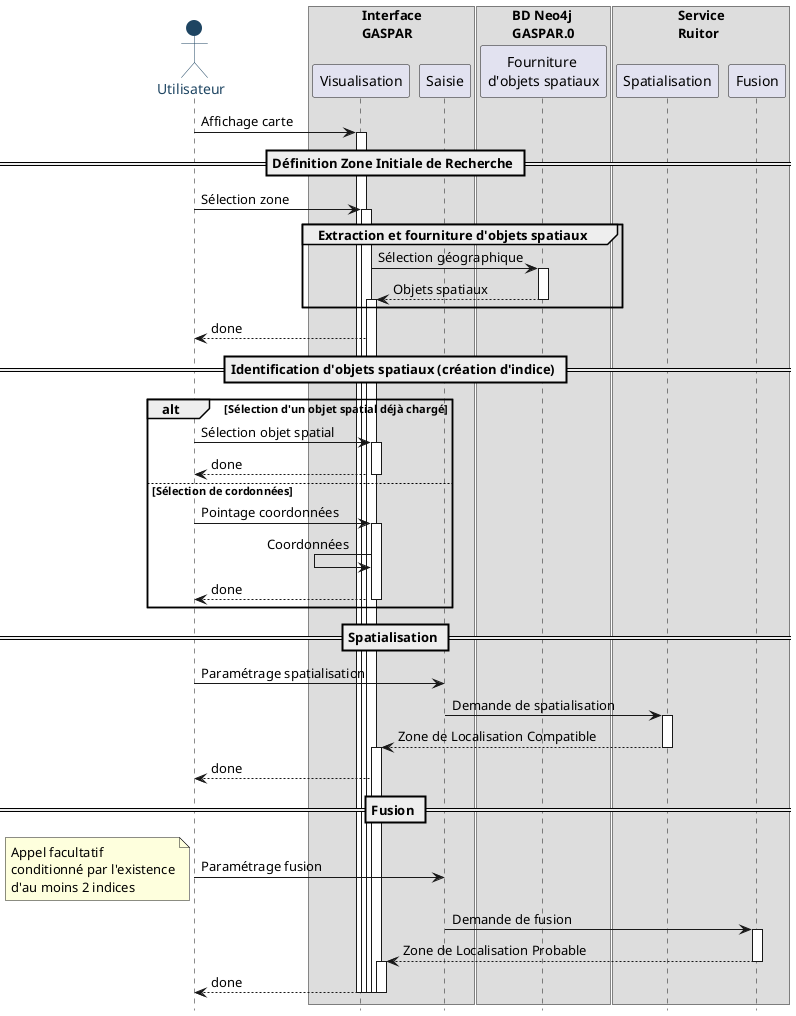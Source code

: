 @startuml

/' Paramètres de style  '/
hide footbox
skinparam sequence {
	ActorBackgroundColor #1e4562
	ActorBorderColor #1e4562
	ActorFontColor #1e4562
}


/' Définition des acteurs et des services '/

actor "Utilisateur" as ov
participant "Visualisation" as vis
participant "Saisie" as sais
participant "Fourniture \nd'objets spatiaux" as ext
participant "Spatialisation" as spa
participant "Fusion" as fus


/' Positionnement des services et définition des groupes '/

box "Interface\nGASPAR"
    participant vis
    participant sais
end box


box "BD Neo4j\nGASPAR.0"
  participant ext
end box

box "Service\nRuitor"
    participant spa
    participant fus
end box


/' Définition séquence affichage carte '/

ov -> vis: Affichage carte
activate vis


/' Séquence définition zone de recherche '/

== Définition Zone Initiale de Recherche ==

ov -> vis: Sélection zone
activate vis

group Extraction et fourniture d'objets spatiaux

    vis -> ext: Sélection géographique
    activate ext

    vis <-- ext:  Objets spatiaux
    deactivate ext
    activate vis
end

ov <-- vis: done


/' Séquence identification d'objets spatiaux '/

== Identification d'objets spatiaux (création d'indice) ==

alt Sélection d'un objet spatial déjà chargé
    ov -> vis: Sélection objet spatial
    activate vis
    ov <-- vis: done
    deactivate vis
else Sélection de cordonnées
     ov -> vis: Pointage coordonnées
     activate vis
     vis <- vis:  Coordonnées
     ov <-- vis: done
     deactivate vis

end


/' Séquence spatialisation '/

== Spatialisation ==

ov -> sais: Paramétrage spatialisation
sais -> spa: Demande de spatialisation
activate spa
vis <-- spa: Zone de Localisation Compatible
deactivate spa
activate vis
ov <-- vis: done


/'Séquence Fusion'/

== Fusion ==

ov -> sais: Paramétrage fusion

note left
  Appel facultatif
  conditionné par l'existence
  d'au moins 2 indices
end note

sais -> fus: Demande de fusion
activate fus
vis <-- fus: Zone de Localisation Probable
deactivate fus
activate vis
ov <-- vis: done


/' Fin diagramme '/

deactivate vis
deactivate vis
deactivate vis
deactivate vis
deactivate vis

@enduml
